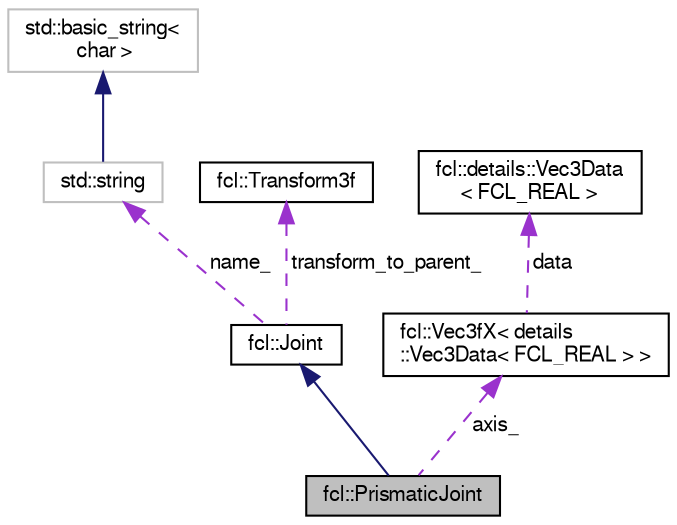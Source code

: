 digraph "fcl::PrismaticJoint"
{
  edge [fontname="FreeSans",fontsize="10",labelfontname="FreeSans",labelfontsize="10"];
  node [fontname="FreeSans",fontsize="10",shape=record];
  Node1 [label="fcl::PrismaticJoint",height=0.2,width=0.4,color="black", fillcolor="grey75", style="filled" fontcolor="black"];
  Node2 -> Node1 [dir="back",color="midnightblue",fontsize="10",style="solid",fontname="FreeSans"];
  Node2 [label="fcl::Joint",height=0.2,width=0.4,color="black", fillcolor="white", style="filled",URL="$a00082.html",tooltip="Base Joint. "];
  Node3 -> Node2 [dir="back",color="darkorchid3",fontsize="10",style="dashed",label=" name_" ,fontname="FreeSans"];
  Node3 [label="std::string",height=0.2,width=0.4,color="grey75", fillcolor="white", style="filled",tooltip="STL class. "];
  Node4 -> Node3 [dir="back",color="midnightblue",fontsize="10",style="solid",fontname="FreeSans"];
  Node4 [label="std::basic_string\<\l char \>",height=0.2,width=0.4,color="grey75", fillcolor="white", style="filled",tooltip="STL class. "];
  Node5 -> Node2 [dir="back",color="darkorchid3",fontsize="10",style="dashed",label=" transform_to_parent_" ,fontname="FreeSans"];
  Node5 [label="fcl::Transform3f",height=0.2,width=0.4,color="black", fillcolor="white", style="filled",URL="$a00212.html",tooltip="Simple transform class used locally by InterpMotion. "];
  Node6 -> Node1 [dir="back",color="darkorchid3",fontsize="10",style="dashed",label=" axis_" ,fontname="FreeSans"];
  Node6 [label="fcl::Vec3fX\< details\l::Vec3Data\< FCL_REAL \> \>",height=0.2,width=0.4,color="black", fillcolor="white", style="filled",URL="$a00223.html"];
  Node7 -> Node6 [dir="back",color="darkorchid3",fontsize="10",style="dashed",label=" data" ,fontname="FreeSans"];
  Node7 [label="fcl::details::Vec3Data\l\< FCL_REAL \>",height=0.2,width=0.4,color="black", fillcolor="white", style="filled",URL="$a00222.html"];
}
